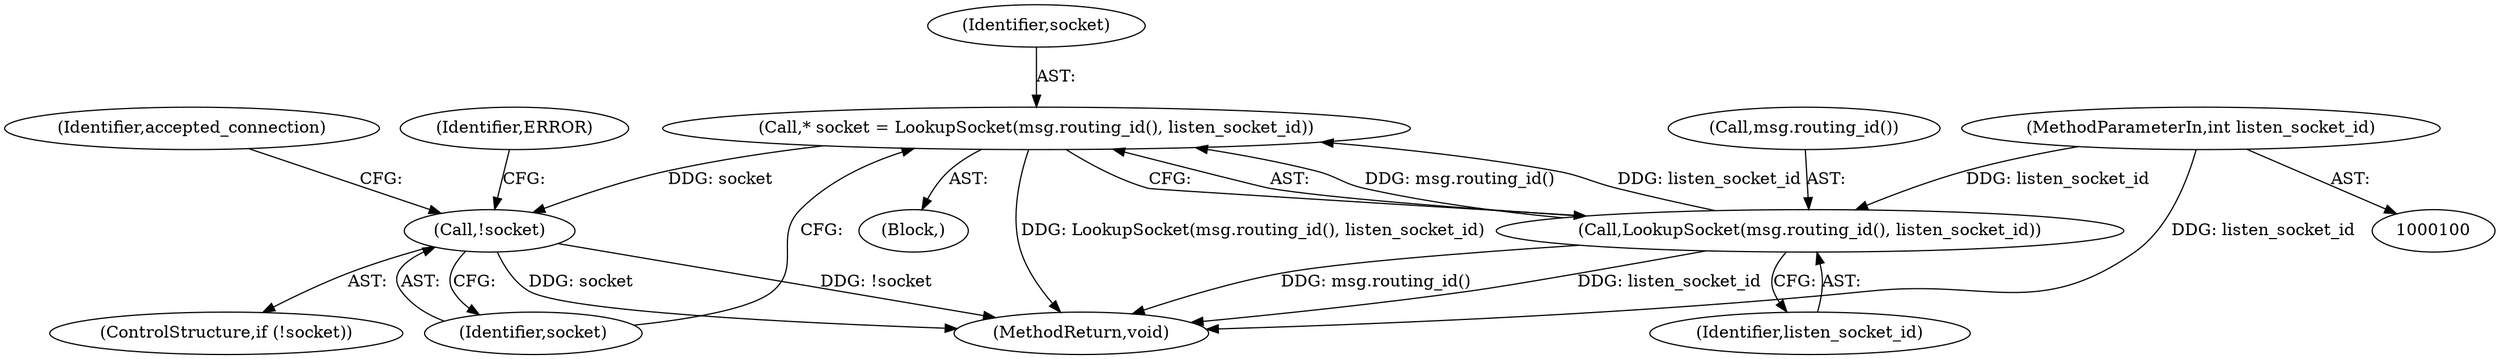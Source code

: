 digraph "0_Chrome_87c724d81f0210494211cd36814c4cb2cf4c4bd1_1@API" {
"1000107" [label="(Call,* socket = LookupSocket(msg.routing_id(), listen_socket_id))"];
"1000109" [label="(Call,LookupSocket(msg.routing_id(), listen_socket_id))"];
"1000102" [label="(MethodParameterIn,int listen_socket_id)"];
"1000113" [label="(Call,!socket)"];
"1000109" [label="(Call,LookupSocket(msg.routing_id(), listen_socket_id))"];
"1000118" [label="(Identifier,ERROR)"];
"1000114" [label="(Identifier,socket)"];
"1000108" [label="(Identifier,socket)"];
"1000123" [label="(Identifier,accepted_connection)"];
"1000113" [label="(Call,!socket)"];
"1000111" [label="(Identifier,listen_socket_id)"];
"1000102" [label="(MethodParameterIn,int listen_socket_id)"];
"1000130" [label="(MethodReturn,void)"];
"1000110" [label="(Call,msg.routing_id())"];
"1000105" [label="(Block,)"];
"1000112" [label="(ControlStructure,if (!socket))"];
"1000107" [label="(Call,* socket = LookupSocket(msg.routing_id(), listen_socket_id))"];
"1000107" -> "1000105"  [label="AST: "];
"1000107" -> "1000109"  [label="CFG: "];
"1000108" -> "1000107"  [label="AST: "];
"1000109" -> "1000107"  [label="AST: "];
"1000114" -> "1000107"  [label="CFG: "];
"1000107" -> "1000130"  [label="DDG: LookupSocket(msg.routing_id(), listen_socket_id)"];
"1000109" -> "1000107"  [label="DDG: msg.routing_id()"];
"1000109" -> "1000107"  [label="DDG: listen_socket_id"];
"1000107" -> "1000113"  [label="DDG: socket"];
"1000109" -> "1000111"  [label="CFG: "];
"1000110" -> "1000109"  [label="AST: "];
"1000111" -> "1000109"  [label="AST: "];
"1000109" -> "1000130"  [label="DDG: msg.routing_id()"];
"1000109" -> "1000130"  [label="DDG: listen_socket_id"];
"1000102" -> "1000109"  [label="DDG: listen_socket_id"];
"1000102" -> "1000100"  [label="AST: "];
"1000102" -> "1000130"  [label="DDG: listen_socket_id"];
"1000113" -> "1000112"  [label="AST: "];
"1000113" -> "1000114"  [label="CFG: "];
"1000114" -> "1000113"  [label="AST: "];
"1000118" -> "1000113"  [label="CFG: "];
"1000123" -> "1000113"  [label="CFG: "];
"1000113" -> "1000130"  [label="DDG: socket"];
"1000113" -> "1000130"  [label="DDG: !socket"];
}
